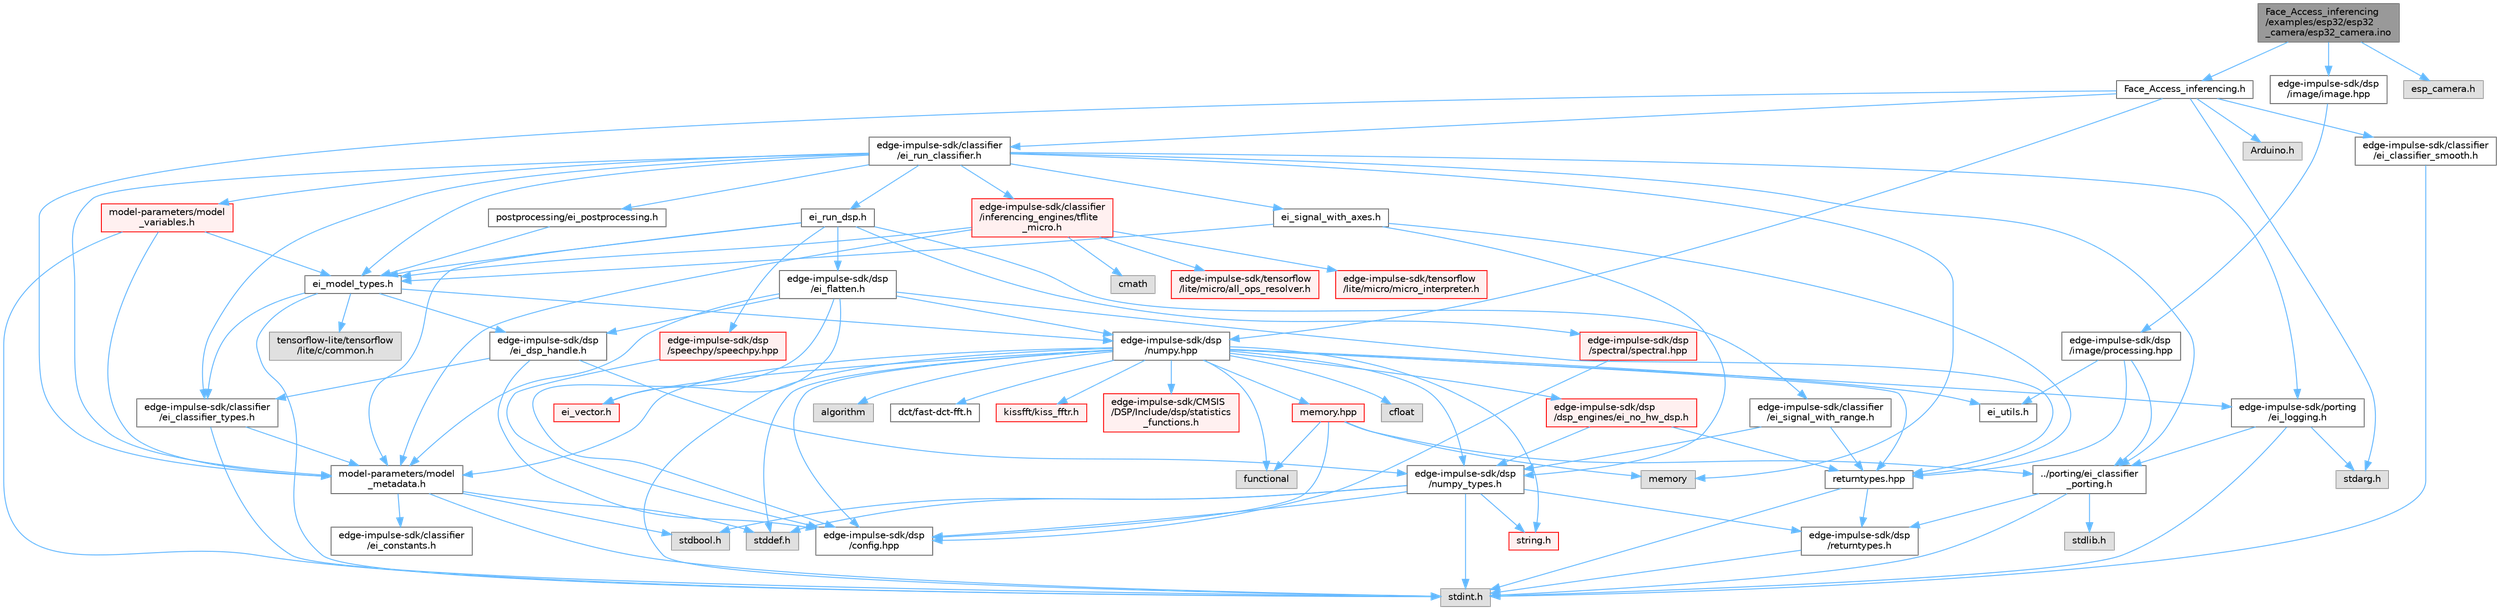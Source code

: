 digraph "Face_Access_inferencing/examples/esp32/esp32_camera/esp32_camera.ino"
{
 // LATEX_PDF_SIZE
  bgcolor="transparent";
  edge [fontname=Helvetica,fontsize=10,labelfontname=Helvetica,labelfontsize=10];
  node [fontname=Helvetica,fontsize=10,shape=box,height=0.2,width=0.4];
  Node1 [id="Node000001",label="Face_Access_inferencing\l/examples/esp32/esp32\l_camera/esp32_camera.ino",height=0.2,width=0.4,color="gray40", fillcolor="grey60", style="filled", fontcolor="black",tooltip=" "];
  Node1 -> Node2 [id="edge107_Node000001_Node000002",color="steelblue1",style="solid",tooltip=" "];
  Node2 [id="Node000002",label="Face_Access_inferencing.h",height=0.2,width=0.4,color="grey40", fillcolor="white", style="filled",URL="$_face___access__inferencing_8h.html",tooltip=" "];
  Node2 -> Node3 [id="edge108_Node000002_Node000003",color="steelblue1",style="solid",tooltip=" "];
  Node3 [id="Node000003",label="Arduino.h",height=0.2,width=0.4,color="grey60", fillcolor="#E0E0E0", style="filled",tooltip=" "];
  Node2 -> Node4 [id="edge109_Node000002_Node000004",color="steelblue1",style="solid",tooltip=" "];
  Node4 [id="Node000004",label="stdarg.h",height=0.2,width=0.4,color="grey60", fillcolor="#E0E0E0", style="filled",tooltip=" "];
  Node2 -> Node5 [id="edge110_Node000002_Node000005",color="steelblue1",style="solid",tooltip=" "];
  Node5 [id="Node000005",label="edge-impulse-sdk/classifier\l/ei_run_classifier.h",height=0.2,width=0.4,color="grey40", fillcolor="white", style="filled",URL="$ei__run__classifier_8h.html",tooltip=" "];
  Node5 -> Node6 [id="edge111_Node000005_Node000006",color="steelblue1",style="solid",tooltip=" "];
  Node6 [id="Node000006",label="ei_model_types.h",height=0.2,width=0.4,color="grey40", fillcolor="white", style="filled",URL="$ei__model__types_8h.html",tooltip=" "];
  Node6 -> Node7 [id="edge112_Node000006_Node000007",color="steelblue1",style="solid",tooltip=" "];
  Node7 [id="Node000007",label="stdint.h",height=0.2,width=0.4,color="grey60", fillcolor="#E0E0E0", style="filled",tooltip=" "];
  Node6 -> Node8 [id="edge113_Node000006_Node000008",color="steelblue1",style="solid",tooltip=" "];
  Node8 [id="Node000008",label="edge-impulse-sdk/classifier\l/ei_classifier_types.h",height=0.2,width=0.4,color="grey40", fillcolor="white", style="filled",URL="$ei__classifier__types_8h.html",tooltip=" "];
  Node8 -> Node7 [id="edge114_Node000008_Node000007",color="steelblue1",style="solid",tooltip=" "];
  Node8 -> Node9 [id="edge115_Node000008_Node000009",color="steelblue1",style="solid",tooltip=" "];
  Node9 [id="Node000009",label="model-parameters/model\l_metadata.h",height=0.2,width=0.4,color="grey40", fillcolor="white", style="filled",URL="$model__metadata_8h.html",tooltip=" "];
  Node9 -> Node7 [id="edge116_Node000009_Node000007",color="steelblue1",style="solid",tooltip=" "];
  Node9 -> Node10 [id="edge117_Node000009_Node000010",color="steelblue1",style="solid",tooltip=" "];
  Node10 [id="Node000010",label="stdbool.h",height=0.2,width=0.4,color="grey60", fillcolor="#E0E0E0", style="filled",tooltip=" "];
  Node9 -> Node11 [id="edge118_Node000009_Node000011",color="steelblue1",style="solid",tooltip=" "];
  Node11 [id="Node000011",label="stddef.h",height=0.2,width=0.4,color="grey60", fillcolor="#E0E0E0", style="filled",tooltip=" "];
  Node9 -> Node12 [id="edge119_Node000009_Node000012",color="steelblue1",style="solid",tooltip=" "];
  Node12 [id="Node000012",label="edge-impulse-sdk/classifier\l/ei_constants.h",height=0.2,width=0.4,color="grey40", fillcolor="white", style="filled",URL="$ei__constants_8h.html",tooltip=" "];
  Node6 -> Node13 [id="edge120_Node000006_Node000013",color="steelblue1",style="solid",tooltip=" "];
  Node13 [id="Node000013",label="edge-impulse-sdk/dsp\l/ei_dsp_handle.h",height=0.2,width=0.4,color="grey40", fillcolor="white", style="filled",URL="$ei__dsp__handle_8h.html",tooltip=" "];
  Node13 -> Node14 [id="edge121_Node000013_Node000014",color="steelblue1",style="solid",tooltip=" "];
  Node14 [id="Node000014",label="edge-impulse-sdk/dsp\l/config.hpp",height=0.2,width=0.4,color="grey40", fillcolor="white", style="filled",URL="$config_8hpp.html",tooltip=" "];
  Node13 -> Node15 [id="edge122_Node000013_Node000015",color="steelblue1",style="solid",tooltip=" "];
  Node15 [id="Node000015",label="edge-impulse-sdk/dsp\l/numpy_types.h",height=0.2,width=0.4,color="grey40", fillcolor="white", style="filled",URL="$numpy__types_8h.html",tooltip=" "];
  Node15 -> Node7 [id="edge123_Node000015_Node000007",color="steelblue1",style="solid",tooltip=" "];
  Node15 -> Node10 [id="edge124_Node000015_Node000010",color="steelblue1",style="solid",tooltip=" "];
  Node15 -> Node16 [id="edge125_Node000015_Node000016",color="steelblue1",style="solid",tooltip=" "];
  Node16 [id="Node000016",label="string.h",height=0.2,width=0.4,color="red", fillcolor="#FFF0F0", style="filled",URL="$string_8h.html",tooltip=" "];
  Node15 -> Node11 [id="edge126_Node000015_Node000011",color="steelblue1",style="solid",tooltip=" "];
  Node15 -> Node14 [id="edge127_Node000015_Node000014",color="steelblue1",style="solid",tooltip=" "];
  Node15 -> Node35 [id="edge128_Node000015_Node000035",color="steelblue1",style="solid",tooltip=" "];
  Node35 [id="Node000035",label="edge-impulse-sdk/dsp\l/returntypes.h",height=0.2,width=0.4,color="grey40", fillcolor="white", style="filled",URL="$returntypes_8h.html",tooltip=" "];
  Node35 -> Node7 [id="edge129_Node000035_Node000007",color="steelblue1",style="solid",tooltip=" "];
  Node13 -> Node8 [id="edge130_Node000013_Node000008",color="steelblue1",style="solid",tooltip=" "];
  Node6 -> Node36 [id="edge131_Node000006_Node000036",color="steelblue1",style="solid",tooltip=" "];
  Node36 [id="Node000036",label="edge-impulse-sdk/dsp\l/numpy.hpp",height=0.2,width=0.4,color="grey40", fillcolor="white", style="filled",URL="$numpy_8hpp.html",tooltip=" "];
  Node36 -> Node7 [id="edge132_Node000036_Node000007",color="steelblue1",style="solid",tooltip=" "];
  Node36 -> Node16 [id="edge133_Node000036_Node000016",color="steelblue1",style="solid",tooltip=" "];
  Node36 -> Node11 [id="edge134_Node000036_Node000011",color="steelblue1",style="solid",tooltip=" "];
  Node36 -> Node37 [id="edge135_Node000036_Node000037",color="steelblue1",style="solid",tooltip=" "];
  Node37 [id="Node000037",label="cfloat",height=0.2,width=0.4,color="grey60", fillcolor="#E0E0E0", style="filled",tooltip=" "];
  Node36 -> Node38 [id="edge136_Node000036_Node000038",color="steelblue1",style="solid",tooltip=" "];
  Node38 [id="Node000038",label="ei_vector.h",height=0.2,width=0.4,color="red", fillcolor="#FFF0F0", style="filled",URL="$ei__vector_8h.html",tooltip=" "];
  Node36 -> Node28 [id="edge137_Node000036_Node000028",color="steelblue1",style="solid",tooltip=" "];
  Node28 [id="Node000028",label="algorithm",height=0.2,width=0.4,color="grey60", fillcolor="#E0E0E0", style="filled",tooltip=" "];
  Node36 -> Node15 [id="edge138_Node000036_Node000015",color="steelblue1",style="solid",tooltip=" "];
  Node36 -> Node14 [id="edge139_Node000036_Node000014",color="steelblue1",style="solid",tooltip=" "];
  Node36 -> Node46 [id="edge140_Node000036_Node000046",color="steelblue1",style="solid",tooltip=" "];
  Node46 [id="Node000046",label="returntypes.hpp",height=0.2,width=0.4,color="grey40", fillcolor="white", style="filled",URL="$returntypes_8hpp.html",tooltip=" "];
  Node46 -> Node7 [id="edge141_Node000046_Node000007",color="steelblue1",style="solid",tooltip=" "];
  Node46 -> Node35 [id="edge142_Node000046_Node000035",color="steelblue1",style="solid",tooltip=" "];
  Node36 -> Node40 [id="edge143_Node000036_Node000040",color="steelblue1",style="solid",tooltip=" "];
  Node40 [id="Node000040",label="memory.hpp",height=0.2,width=0.4,color="red", fillcolor="#FFF0F0", style="filled",URL="$memory_8hpp.html",tooltip=" "];
  Node40 -> Node41 [id="edge144_Node000040_Node000041",color="steelblue1",style="solid",tooltip=" "];
  Node41 [id="Node000041",label="functional",height=0.2,width=0.4,color="grey60", fillcolor="#E0E0E0", style="filled",tooltip=" "];
  Node40 -> Node30 [id="edge145_Node000040_Node000030",color="steelblue1",style="solid",tooltip=" "];
  Node30 [id="Node000030",label="memory",height=0.2,width=0.4,color="grey60", fillcolor="#E0E0E0", style="filled",tooltip=" "];
  Node40 -> Node43 [id="edge146_Node000040_Node000043",color="steelblue1",style="solid",tooltip=" "];
  Node43 [id="Node000043",label="../porting/ei_classifier\l_porting.h",height=0.2,width=0.4,color="grey40", fillcolor="white", style="filled",URL="$ei__classifier__porting_8h.html",tooltip=" "];
  Node43 -> Node7 [id="edge147_Node000043_Node000007",color="steelblue1",style="solid",tooltip=" "];
  Node43 -> Node44 [id="edge148_Node000043_Node000044",color="steelblue1",style="solid",tooltip=" "];
  Node44 [id="Node000044",label="stdlib.h",height=0.2,width=0.4,color="grey60", fillcolor="#E0E0E0", style="filled",tooltip=" "];
  Node43 -> Node35 [id="edge149_Node000043_Node000035",color="steelblue1",style="solid",tooltip=" "];
  Node40 -> Node14 [id="edge150_Node000040_Node000014",color="steelblue1",style="solid",tooltip=" "];
  Node36 -> Node47 [id="edge151_Node000036_Node000047",color="steelblue1",style="solid",tooltip=" "];
  Node47 [id="Node000047",label="ei_utils.h",height=0.2,width=0.4,color="grey40", fillcolor="white", style="filled",URL="$ei__utils_8h.html",tooltip=" "];
  Node36 -> Node48 [id="edge152_Node000036_Node000048",color="steelblue1",style="solid",tooltip=" "];
  Node48 [id="Node000048",label="dct/fast-dct-fft.h",height=0.2,width=0.4,color="grey40", fillcolor="white", style="filled",URL="$fast-dct-fft_8h.html",tooltip=" "];
  Node36 -> Node49 [id="edge153_Node000036_Node000049",color="steelblue1",style="solid",tooltip=" "];
  Node49 [id="Node000049",label="kissfft/kiss_fftr.h",height=0.2,width=0.4,color="red", fillcolor="#FFF0F0", style="filled",URL="$_face___access__inferencing_2src_2edge-impulse-sdk_2dsp_2kissfft_2kiss__fftr_8h.html",tooltip=" "];
  Node36 -> Node52 [id="edge154_Node000036_Node000052",color="steelblue1",style="solid",tooltip=" "];
  Node52 [id="Node000052",label="edge-impulse-sdk/porting\l/ei_logging.h",height=0.2,width=0.4,color="grey40", fillcolor="white", style="filled",URL="$ei__logging_8h.html",tooltip=" "];
  Node52 -> Node7 [id="edge155_Node000052_Node000007",color="steelblue1",style="solid",tooltip=" "];
  Node52 -> Node4 [id="edge156_Node000052_Node000004",color="steelblue1",style="solid",tooltip=" "];
  Node52 -> Node43 [id="edge157_Node000052_Node000043",color="steelblue1",style="solid",tooltip=" "];
  Node36 -> Node9 [id="edge158_Node000036_Node000009",color="steelblue1",style="solid",tooltip=" "];
  Node36 -> Node53 [id="edge159_Node000036_Node000053",color="steelblue1",style="solid",tooltip=" "];
  Node53 [id="Node000053",label="edge-impulse-sdk/dsp\l/dsp_engines/ei_no_hw_dsp.h",height=0.2,width=0.4,color="red", fillcolor="#FFF0F0", style="filled",URL="$ei__no__hw__dsp_8h.html",tooltip=" "];
  Node53 -> Node46 [id="edge160_Node000053_Node000046",color="steelblue1",style="solid",tooltip=" "];
  Node53 -> Node15 [id="edge161_Node000053_Node000015",color="steelblue1",style="solid",tooltip=" "];
  Node36 -> Node54 [id="edge162_Node000036_Node000054",color="steelblue1",style="solid",tooltip=" "];
  Node54 [id="Node000054",label="edge-impulse-sdk/CMSIS\l/DSP/Include/dsp/statistics\l_functions.h",height=0.2,width=0.4,color="red", fillcolor="#FFF0F0", style="filled",URL="$statistics__functions_8h.html",tooltip=" "];
  Node36 -> Node41 [id="edge163_Node000036_Node000041",color="steelblue1",style="solid",tooltip=" "];
  Node6 -> Node64 [id="edge164_Node000006_Node000064",color="steelblue1",style="solid",tooltip=" "];
  Node64 [id="Node000064",label="tensorflow-lite/tensorflow\l/lite/c/common.h",height=0.2,width=0.4,color="grey60", fillcolor="#E0E0E0", style="filled",tooltip=" "];
  Node5 -> Node9 [id="edge165_Node000005_Node000009",color="steelblue1",style="solid",tooltip=" "];
  Node5 -> Node65 [id="edge166_Node000005_Node000065",color="steelblue1",style="solid",tooltip=" "];
  Node65 [id="Node000065",label="ei_run_dsp.h",height=0.2,width=0.4,color="grey40", fillcolor="white", style="filled",URL="$ei__run__dsp_8h.html",tooltip=" "];
  Node65 -> Node6 [id="edge167_Node000065_Node000006",color="steelblue1",style="solid",tooltip=" "];
  Node65 -> Node66 [id="edge168_Node000065_Node000066",color="steelblue1",style="solid",tooltip=" "];
  Node66 [id="Node000066",label="edge-impulse-sdk/dsp\l/spectral/spectral.hpp",height=0.2,width=0.4,color="red", fillcolor="#FFF0F0", style="filled",URL="$spectral_8hpp.html",tooltip=" "];
  Node66 -> Node14 [id="edge169_Node000066_Node000014",color="steelblue1",style="solid",tooltip=" "];
  Node65 -> Node74 [id="edge170_Node000065_Node000074",color="steelblue1",style="solid",tooltip=" "];
  Node74 [id="Node000074",label="edge-impulse-sdk/dsp\l/speechpy/speechpy.hpp",height=0.2,width=0.4,color="red", fillcolor="#FFF0F0", style="filled",URL="$speechpy_8hpp.html",tooltip=" "];
  Node74 -> Node14 [id="edge171_Node000074_Node000014",color="steelblue1",style="solid",tooltip=" "];
  Node65 -> Node78 [id="edge172_Node000065_Node000078",color="steelblue1",style="solid",tooltip=" "];
  Node78 [id="Node000078",label="edge-impulse-sdk/classifier\l/ei_signal_with_range.h",height=0.2,width=0.4,color="grey40", fillcolor="white", style="filled",URL="$ei__signal__with__range_8h.html",tooltip=" "];
  Node78 -> Node15 [id="edge173_Node000078_Node000015",color="steelblue1",style="solid",tooltip=" "];
  Node78 -> Node46 [id="edge174_Node000078_Node000046",color="steelblue1",style="solid",tooltip=" "];
  Node65 -> Node79 [id="edge175_Node000065_Node000079",color="steelblue1",style="solid",tooltip=" "];
  Node79 [id="Node000079",label="edge-impulse-sdk/dsp\l/ei_flatten.h",height=0.2,width=0.4,color="grey40", fillcolor="white", style="filled",URL="$ei__flatten_8h.html",tooltip=" "];
  Node79 -> Node38 [id="edge176_Node000079_Node000038",color="steelblue1",style="solid",tooltip=" "];
  Node79 -> Node46 [id="edge177_Node000079_Node000046",color="steelblue1",style="solid",tooltip=" "];
  Node79 -> Node13 [id="edge178_Node000079_Node000013",color="steelblue1",style="solid",tooltip=" "];
  Node79 -> Node9 [id="edge179_Node000079_Node000009",color="steelblue1",style="solid",tooltip=" "];
  Node79 -> Node36 [id="edge180_Node000079_Node000036",color="steelblue1",style="solid",tooltip=" "];
  Node79 -> Node14 [id="edge181_Node000079_Node000014",color="steelblue1",style="solid",tooltip=" "];
  Node65 -> Node9 [id="edge182_Node000065_Node000009",color="steelblue1",style="solid",tooltip=" "];
  Node5 -> Node8 [id="edge183_Node000005_Node000008",color="steelblue1",style="solid",tooltip=" "];
  Node5 -> Node80 [id="edge184_Node000005_Node000080",color="steelblue1",style="solid",tooltip=" "];
  Node80 [id="Node000080",label="ei_signal_with_axes.h",height=0.2,width=0.4,color="grey40", fillcolor="white", style="filled",URL="$ei__signal__with__axes_8h.html",tooltip=" "];
  Node80 -> Node15 [id="edge185_Node000080_Node000015",color="steelblue1",style="solid",tooltip=" "];
  Node80 -> Node46 [id="edge186_Node000080_Node000046",color="steelblue1",style="solid",tooltip=" "];
  Node80 -> Node6 [id="edge187_Node000080_Node000006",color="steelblue1",style="solid",tooltip=" "];
  Node5 -> Node81 [id="edge188_Node000005_Node000081",color="steelblue1",style="solid",tooltip=" "];
  Node81 [id="Node000081",label="postprocessing/ei_postprocessing.h",height=0.2,width=0.4,color="grey40", fillcolor="white", style="filled",URL="$ei__postprocessing_8h.html",tooltip=" "];
  Node81 -> Node6 [id="edge189_Node000081_Node000006",color="steelblue1",style="solid",tooltip=" "];
  Node5 -> Node43 [id="edge190_Node000005_Node000043",color="steelblue1",style="solid",tooltip=" "];
  Node5 -> Node52 [id="edge191_Node000005_Node000052",color="steelblue1",style="solid",tooltip=" "];
  Node5 -> Node30 [id="edge192_Node000005_Node000030",color="steelblue1",style="solid",tooltip=" "];
  Node5 -> Node82 [id="edge193_Node000005_Node000082",color="steelblue1",style="solid",tooltip=" "];
  Node82 [id="Node000082",label="edge-impulse-sdk/classifier\l/inferencing_engines/tflite\l_micro.h",height=0.2,width=0.4,color="red", fillcolor="#FFF0F0", style="filled",URL="$tflite__micro_8h.html",tooltip=" "];
  Node82 -> Node9 [id="edge194_Node000082_Node000009",color="steelblue1",style="solid",tooltip=" "];
  Node82 -> Node83 [id="edge195_Node000082_Node000083",color="steelblue1",style="solid",tooltip=" "];
  Node83 [id="Node000083",label="cmath",height=0.2,width=0.4,color="grey60", fillcolor="#E0E0E0", style="filled",tooltip=" "];
  Node82 -> Node84 [id="edge196_Node000082_Node000084",color="steelblue1",style="solid",tooltip=" "];
  Node84 [id="Node000084",label="edge-impulse-sdk/tensorflow\l/lite/micro/all_ops_resolver.h",height=0.2,width=0.4,color="red", fillcolor="#FFF0F0", style="filled",URL="$_face___access__inferencing_2src_2edge-impulse-sdk_2tensorflow_2lite_2micro_2all__ops__resolver_8h.html",tooltip=" "];
  Node82 -> Node165 [id="edge197_Node000082_Node000165",color="steelblue1",style="solid",tooltip=" "];
  Node165 [id="Node000165",label="edge-impulse-sdk/tensorflow\l/lite/micro/micro_interpreter.h",height=0.2,width=0.4,color="red", fillcolor="#FFF0F0", style="filled",URL="$_face___access__inferencing_2src_2edge-impulse-sdk_2tensorflow_2lite_2micro_2micro__interpreter_8h.html",tooltip=" "];
  Node82 -> Node6 [id="edge198_Node000082_Node000006",color="steelblue1",style="solid",tooltip=" "];
  Node5 -> Node179 [id="edge199_Node000005_Node000179",color="steelblue1",style="solid",tooltip=" "];
  Node179 [id="Node000179",label="model-parameters/model\l_variables.h",height=0.2,width=0.4,color="red", fillcolor="#FFF0F0", style="filled",URL="$model__variables_8h.html",tooltip=" "];
  Node179 -> Node7 [id="edge200_Node000179_Node000007",color="steelblue1",style="solid",tooltip=" "];
  Node179 -> Node9 [id="edge201_Node000179_Node000009",color="steelblue1",style="solid",tooltip=" "];
  Node179 -> Node6 [id="edge202_Node000179_Node000006",color="steelblue1",style="solid",tooltip=" "];
  Node2 -> Node36 [id="edge203_Node000002_Node000036",color="steelblue1",style="solid",tooltip=" "];
  Node2 -> Node9 [id="edge204_Node000002_Node000009",color="steelblue1",style="solid",tooltip=" "];
  Node2 -> Node182 [id="edge205_Node000002_Node000182",color="steelblue1",style="solid",tooltip=" "];
  Node182 [id="Node000182",label="edge-impulse-sdk/classifier\l/ei_classifier_smooth.h",height=0.2,width=0.4,color="grey40", fillcolor="white", style="filled",URL="$ei__classifier__smooth_8h.html",tooltip=" "];
  Node182 -> Node7 [id="edge206_Node000182_Node000007",color="steelblue1",style="solid",tooltip=" "];
  Node1 -> Node183 [id="edge207_Node000001_Node000183",color="steelblue1",style="solid",tooltip=" "];
  Node183 [id="Node000183",label="edge-impulse-sdk/dsp\l/image/image.hpp",height=0.2,width=0.4,color="grey40", fillcolor="white", style="filled",URL="$image_8hpp.html",tooltip=" "];
  Node183 -> Node184 [id="edge208_Node000183_Node000184",color="steelblue1",style="solid",tooltip=" "];
  Node184 [id="Node000184",label="edge-impulse-sdk/dsp\l/image/processing.hpp",height=0.2,width=0.4,color="grey40", fillcolor="white", style="filled",URL="$image_2processing_8hpp.html",tooltip=" "];
  Node184 -> Node47 [id="edge209_Node000184_Node000047",color="steelblue1",style="solid",tooltip=" "];
  Node184 -> Node43 [id="edge210_Node000184_Node000043",color="steelblue1",style="solid",tooltip=" "];
  Node184 -> Node46 [id="edge211_Node000184_Node000046",color="steelblue1",style="solid",tooltip=" "];
  Node1 -> Node185 [id="edge212_Node000001_Node000185",color="steelblue1",style="solid",tooltip=" "];
  Node185 [id="Node000185",label="esp_camera.h",height=0.2,width=0.4,color="grey60", fillcolor="#E0E0E0", style="filled",tooltip=" "];
}
